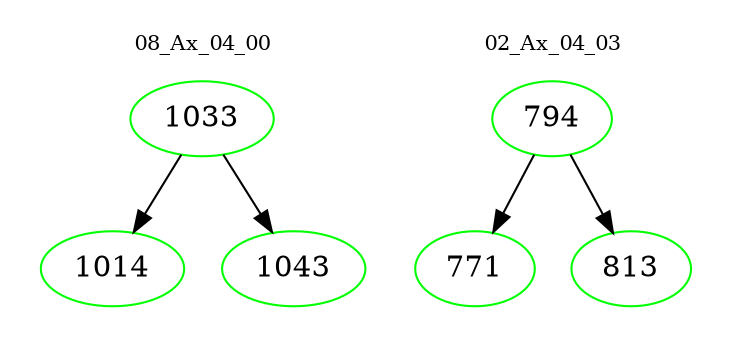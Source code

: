 digraph{
subgraph cluster_0 {
color = white
label = "08_Ax_04_00";
fontsize=10;
T0_1033 [label="1033", color="green"]
T0_1033 -> T0_1014 [color="black"]
T0_1014 [label="1014", color="green"]
T0_1033 -> T0_1043 [color="black"]
T0_1043 [label="1043", color="green"]
}
subgraph cluster_1 {
color = white
label = "02_Ax_04_03";
fontsize=10;
T1_794 [label="794", color="green"]
T1_794 -> T1_771 [color="black"]
T1_771 [label="771", color="green"]
T1_794 -> T1_813 [color="black"]
T1_813 [label="813", color="green"]
}
}
